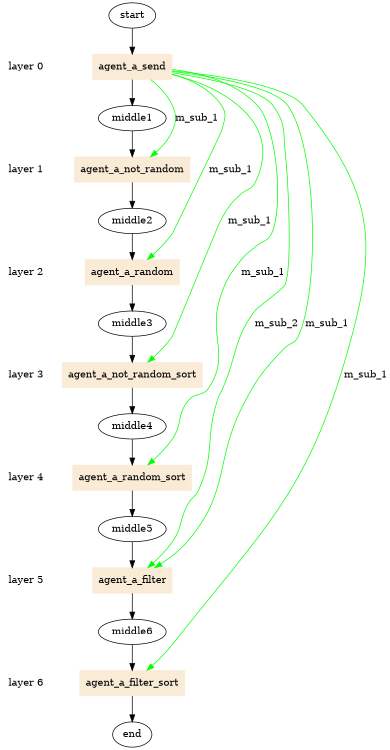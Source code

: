 digraph state_graph {
	rankdir=TB;
	size="8,5;"
	layer_0 [shape=plaintext, label="layer 0"];
	layer_1 [shape=plaintext, label="layer 1"];
	layer_0 -> layer_1 [style=invis];
	layer_2 [shape=plaintext, label="layer 2"];
	layer_1 -> layer_2 [style=invis];
	layer_3 [shape=plaintext, label="layer 3"];
	layer_2 -> layer_3 [style=invis];
	layer_4 [shape=plaintext, label="layer 4"];
	layer_3 -> layer_4 [style=invis];
	layer_5 [shape=plaintext, label="layer 5"];
	layer_4 -> layer_5 [style=invis];
	layer_6 [shape=plaintext, label="layer 6"];
	layer_5 -> layer_6 [style=invis];
	
	/* States */
	agent_a_end [label = "end"]
	agent_a_middle6 [label = "middle6"]
	agent_a_middle5 [label = "middle5"]
	agent_a_middle4 [label = "middle4"]
	agent_a_middle3 [label = "middle3"]
	agent_a_middle2 [label = "middle2"]
	agent_a_middle1 [label = "middle1"]
	agent_a_start [label = "start"]
	agent_a_agent_a_send_start_middle1 [label = "agent_a_send", shape = box,style=filled,color=antiquewhite];
	agent_a_agent_a_not_random_middle1_middle2 [label = "agent_a_not_random", shape = box,style=filled,color=antiquewhite];
	agent_a_agent_a_random_middle2_middle3 [label = "agent_a_random", shape = box,style=filled,color=antiquewhite];
	agent_a_agent_a_not_random_sort_middle3_middle4 [label = "agent_a_not_random_sort", shape = box,style=filled,color=antiquewhite];
	agent_a_agent_a_random_sort_middle4_middle5 [label = "agent_a_random_sort", shape = box,style=filled,color=antiquewhite];
	agent_a_agent_a_filter_middle5_middle6 [label = "agent_a_filter", shape = box,style=filled,color=antiquewhite];
	agent_a_agent_a_filter_sort_middle6_end [label = "agent_a_filter_sort", shape = box,style=filled,color=antiquewhite];
	
	/* Transitions */
	agent_a_start -> agent_a_agent_a_send_start_middle1;
	agent_a_agent_a_send_start_middle1 -> agent_a_middle1;
	agent_a_middle1 -> agent_a_agent_a_not_random_middle1_middle2;
	agent_a_agent_a_not_random_middle1_middle2 -> agent_a_middle2;
	agent_a_middle2 -> agent_a_agent_a_random_middle2_middle3;
	agent_a_agent_a_random_middle2_middle3 -> agent_a_middle3;
	agent_a_middle3 -> agent_a_agent_a_not_random_sort_middle3_middle4;
	agent_a_agent_a_not_random_sort_middle3_middle4 -> agent_a_middle4;
	agent_a_middle4 -> agent_a_agent_a_random_sort_middle4_middle5;
	agent_a_agent_a_random_sort_middle4_middle5 -> agent_a_middle5;
	agent_a_middle5 -> agent_a_agent_a_filter_middle5_middle6;
	agent_a_agent_a_filter_middle5_middle6 -> agent_a_middle6;
	agent_a_middle6 -> agent_a_agent_a_filter_sort_middle6_end;
	agent_a_agent_a_filter_sort_middle6_end -> agent_a_end;
	
	/* Communications */
	agent_a_agent_a_send_start_middle1 -> agent_a_agent_a_filter_sort_middle6_end [ label = "m_sub_1" color="#00ff00" constraint=false];
	agent_a_agent_a_send_start_middle1 -> agent_a_agent_a_filter_middle5_middle6 [ label = "m_sub_2" color="#00ff00" constraint=false];
	agent_a_agent_a_send_start_middle1 -> agent_a_agent_a_filter_middle5_middle6 [ label = "m_sub_1" color="#00ff00" constraint=false];
	agent_a_agent_a_send_start_middle1 -> agent_a_agent_a_random_sort_middle4_middle5 [ label = "m_sub_1" color="#00ff00" constraint=false];
	agent_a_agent_a_send_start_middle1 -> agent_a_agent_a_not_random_sort_middle3_middle4 [ label = "m_sub_1" color="#00ff00" constraint=false];
	agent_a_agent_a_send_start_middle1 -> agent_a_agent_a_random_middle2_middle3 [ label = "m_sub_1" color="#00ff00" constraint=false];
	agent_a_agent_a_send_start_middle1 -> agent_a_agent_a_not_random_middle1_middle2 [ label = "m_sub_1" color="#00ff00" constraint=false];
	{ rank=same; layer_0;  agent_a_agent_a_send_start_middle1; }
	{ rank=same; layer_1;  agent_a_agent_a_not_random_middle1_middle2; }
	{ rank=same; layer_2;  agent_a_agent_a_random_middle2_middle3; }
	{ rank=same; layer_3;  agent_a_agent_a_not_random_sort_middle3_middle4; }
	{ rank=same; layer_4;  agent_a_agent_a_random_sort_middle4_middle5; }
	{ rank=same; layer_5;  agent_a_agent_a_filter_middle5_middle6; }
	{ rank=same; layer_6;  agent_a_agent_a_filter_sort_middle6_end; }
}